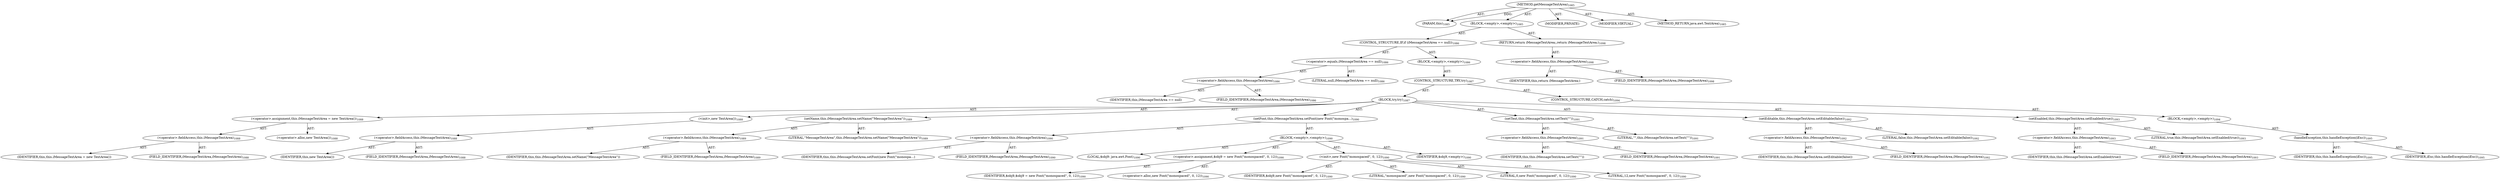 digraph "getMessageTextArea" {  
"111669149755" [label = <(METHOD,getMessageTextArea)<SUB>1085</SUB>> ]
"115964117040" [label = <(PARAM,this)<SUB>1085</SUB>> ]
"25769803983" [label = <(BLOCK,&lt;empty&gt;,&lt;empty&gt;)<SUB>1085</SUB>> ]
"47244640395" [label = <(CONTROL_STRUCTURE,IF,if (iMessageTextArea == null))<SUB>1086</SUB>> ]
"30064772220" [label = <(&lt;operator&gt;.equals,iMessageTextArea == null)<SUB>1086</SUB>> ]
"30064772221" [label = <(&lt;operator&gt;.fieldAccess,this.iMessageTextArea)<SUB>1086</SUB>> ]
"68719477466" [label = <(IDENTIFIER,this,iMessageTextArea == null)> ]
"55834575261" [label = <(FIELD_IDENTIFIER,iMessageTextArea,iMessageTextArea)<SUB>1086</SUB>> ]
"90194313463" [label = <(LITERAL,null,iMessageTextArea == null)<SUB>1086</SUB>> ]
"25769803984" [label = <(BLOCK,&lt;empty&gt;,&lt;empty&gt;)<SUB>1086</SUB>> ]
"47244640396" [label = <(CONTROL_STRUCTURE,TRY,try)<SUB>1087</SUB>> ]
"25769803985" [label = <(BLOCK,try,try)<SUB>1087</SUB>> ]
"30064772222" [label = <(&lt;operator&gt;.assignment,this.iMessageTextArea = new TextArea())<SUB>1088</SUB>> ]
"30064772223" [label = <(&lt;operator&gt;.fieldAccess,this.iMessageTextArea)<SUB>1088</SUB>> ]
"68719477467" [label = <(IDENTIFIER,this,this.iMessageTextArea = new TextArea())> ]
"55834575262" [label = <(FIELD_IDENTIFIER,iMessageTextArea,iMessageTextArea)<SUB>1088</SUB>> ]
"30064772224" [label = <(&lt;operator&gt;.alloc,new TextArea())<SUB>1088</SUB>> ]
"30064772225" [label = <(&lt;init&gt;,new TextArea())<SUB>1088</SUB>> ]
"30064772226" [label = <(&lt;operator&gt;.fieldAccess,this.iMessageTextArea)<SUB>1088</SUB>> ]
"68719477468" [label = <(IDENTIFIER,this,new TextArea())> ]
"55834575263" [label = <(FIELD_IDENTIFIER,iMessageTextArea,iMessageTextArea)<SUB>1088</SUB>> ]
"30064772227" [label = <(setName,this.iMessageTextArea.setName(&quot;MessageTextArea&quot;))<SUB>1089</SUB>> ]
"30064772228" [label = <(&lt;operator&gt;.fieldAccess,this.iMessageTextArea)<SUB>1089</SUB>> ]
"68719477469" [label = <(IDENTIFIER,this,this.iMessageTextArea.setName(&quot;MessageTextArea&quot;))> ]
"55834575264" [label = <(FIELD_IDENTIFIER,iMessageTextArea,iMessageTextArea)<SUB>1089</SUB>> ]
"90194313464" [label = <(LITERAL,&quot;MessageTextArea&quot;,this.iMessageTextArea.setName(&quot;MessageTextArea&quot;))<SUB>1089</SUB>> ]
"30064772229" [label = <(setFont,this.iMessageTextArea.setFont(new Font(&quot;monospa...)<SUB>1090</SUB>> ]
"30064772230" [label = <(&lt;operator&gt;.fieldAccess,this.iMessageTextArea)<SUB>1090</SUB>> ]
"68719477470" [label = <(IDENTIFIER,this,this.iMessageTextArea.setFont(new Font(&quot;monospa...)> ]
"55834575265" [label = <(FIELD_IDENTIFIER,iMessageTextArea,iMessageTextArea)<SUB>1090</SUB>> ]
"25769803986" [label = <(BLOCK,&lt;empty&gt;,&lt;empty&gt;)<SUB>1090</SUB>> ]
"94489280530" [label = <(LOCAL,$obj9: java.awt.Font)<SUB>1090</SUB>> ]
"30064772231" [label = <(&lt;operator&gt;.assignment,$obj9 = new Font(&quot;monospaced&quot;, 0, 12))<SUB>1090</SUB>> ]
"68719477471" [label = <(IDENTIFIER,$obj9,$obj9 = new Font(&quot;monospaced&quot;, 0, 12))<SUB>1090</SUB>> ]
"30064772232" [label = <(&lt;operator&gt;.alloc,new Font(&quot;monospaced&quot;, 0, 12))<SUB>1090</SUB>> ]
"30064772233" [label = <(&lt;init&gt;,new Font(&quot;monospaced&quot;, 0, 12))<SUB>1090</SUB>> ]
"68719477472" [label = <(IDENTIFIER,$obj9,new Font(&quot;monospaced&quot;, 0, 12))<SUB>1090</SUB>> ]
"90194313465" [label = <(LITERAL,&quot;monospaced&quot;,new Font(&quot;monospaced&quot;, 0, 12))<SUB>1090</SUB>> ]
"90194313466" [label = <(LITERAL,0,new Font(&quot;monospaced&quot;, 0, 12))<SUB>1090</SUB>> ]
"90194313467" [label = <(LITERAL,12,new Font(&quot;monospaced&quot;, 0, 12))<SUB>1090</SUB>> ]
"68719477473" [label = <(IDENTIFIER,$obj9,&lt;empty&gt;)<SUB>1090</SUB>> ]
"30064772234" [label = <(setText,this.iMessageTextArea.setText(&quot;&quot;))<SUB>1091</SUB>> ]
"30064772235" [label = <(&lt;operator&gt;.fieldAccess,this.iMessageTextArea)<SUB>1091</SUB>> ]
"68719477474" [label = <(IDENTIFIER,this,this.iMessageTextArea.setText(&quot;&quot;))> ]
"55834575266" [label = <(FIELD_IDENTIFIER,iMessageTextArea,iMessageTextArea)<SUB>1091</SUB>> ]
"90194313468" [label = <(LITERAL,&quot;&quot;,this.iMessageTextArea.setText(&quot;&quot;))<SUB>1091</SUB>> ]
"30064772236" [label = <(setEditable,this.iMessageTextArea.setEditable(false))<SUB>1092</SUB>> ]
"30064772237" [label = <(&lt;operator&gt;.fieldAccess,this.iMessageTextArea)<SUB>1092</SUB>> ]
"68719477475" [label = <(IDENTIFIER,this,this.iMessageTextArea.setEditable(false))> ]
"55834575267" [label = <(FIELD_IDENTIFIER,iMessageTextArea,iMessageTextArea)<SUB>1092</SUB>> ]
"90194313469" [label = <(LITERAL,false,this.iMessageTextArea.setEditable(false))<SUB>1092</SUB>> ]
"30064772238" [label = <(setEnabled,this.iMessageTextArea.setEnabled(true))<SUB>1093</SUB>> ]
"30064772239" [label = <(&lt;operator&gt;.fieldAccess,this.iMessageTextArea)<SUB>1093</SUB>> ]
"68719477476" [label = <(IDENTIFIER,this,this.iMessageTextArea.setEnabled(true))> ]
"55834575268" [label = <(FIELD_IDENTIFIER,iMessageTextArea,iMessageTextArea)<SUB>1093</SUB>> ]
"90194313470" [label = <(LITERAL,true,this.iMessageTextArea.setEnabled(true))<SUB>1093</SUB>> ]
"47244640397" [label = <(CONTROL_STRUCTURE,CATCH,catch)<SUB>1094</SUB>> ]
"25769803987" [label = <(BLOCK,&lt;empty&gt;,&lt;empty&gt;)<SUB>1094</SUB>> ]
"30064772240" [label = <(handleException,this.handleException(iExc))<SUB>1095</SUB>> ]
"68719476908" [label = <(IDENTIFIER,this,this.handleException(iExc))<SUB>1095</SUB>> ]
"68719477477" [label = <(IDENTIFIER,iExc,this.handleException(iExc))<SUB>1095</SUB>> ]
"146028888095" [label = <(RETURN,return iMessageTextArea;,return iMessageTextArea;)<SUB>1098</SUB>> ]
"30064772241" [label = <(&lt;operator&gt;.fieldAccess,this.iMessageTextArea)<SUB>1098</SUB>> ]
"68719477478" [label = <(IDENTIFIER,this,return iMessageTextArea;)> ]
"55834575269" [label = <(FIELD_IDENTIFIER,iMessageTextArea,iMessageTextArea)<SUB>1098</SUB>> ]
"133143986340" [label = <(MODIFIER,PRIVATE)> ]
"133143986341" [label = <(MODIFIER,VIRTUAL)> ]
"128849018939" [label = <(METHOD_RETURN,java.awt.TextArea)<SUB>1085</SUB>> ]
  "111669149755" -> "115964117040"  [ label = "AST: "] 
  "111669149755" -> "25769803983"  [ label = "AST: "] 
  "111669149755" -> "133143986340"  [ label = "AST: "] 
  "111669149755" -> "133143986341"  [ label = "AST: "] 
  "111669149755" -> "128849018939"  [ label = "AST: "] 
  "25769803983" -> "47244640395"  [ label = "AST: "] 
  "25769803983" -> "146028888095"  [ label = "AST: "] 
  "47244640395" -> "30064772220"  [ label = "AST: "] 
  "47244640395" -> "25769803984"  [ label = "AST: "] 
  "30064772220" -> "30064772221"  [ label = "AST: "] 
  "30064772220" -> "90194313463"  [ label = "AST: "] 
  "30064772221" -> "68719477466"  [ label = "AST: "] 
  "30064772221" -> "55834575261"  [ label = "AST: "] 
  "25769803984" -> "47244640396"  [ label = "AST: "] 
  "47244640396" -> "25769803985"  [ label = "AST: "] 
  "47244640396" -> "47244640397"  [ label = "AST: "] 
  "25769803985" -> "30064772222"  [ label = "AST: "] 
  "25769803985" -> "30064772225"  [ label = "AST: "] 
  "25769803985" -> "30064772227"  [ label = "AST: "] 
  "25769803985" -> "30064772229"  [ label = "AST: "] 
  "25769803985" -> "30064772234"  [ label = "AST: "] 
  "25769803985" -> "30064772236"  [ label = "AST: "] 
  "25769803985" -> "30064772238"  [ label = "AST: "] 
  "30064772222" -> "30064772223"  [ label = "AST: "] 
  "30064772222" -> "30064772224"  [ label = "AST: "] 
  "30064772223" -> "68719477467"  [ label = "AST: "] 
  "30064772223" -> "55834575262"  [ label = "AST: "] 
  "30064772225" -> "30064772226"  [ label = "AST: "] 
  "30064772226" -> "68719477468"  [ label = "AST: "] 
  "30064772226" -> "55834575263"  [ label = "AST: "] 
  "30064772227" -> "30064772228"  [ label = "AST: "] 
  "30064772227" -> "90194313464"  [ label = "AST: "] 
  "30064772228" -> "68719477469"  [ label = "AST: "] 
  "30064772228" -> "55834575264"  [ label = "AST: "] 
  "30064772229" -> "30064772230"  [ label = "AST: "] 
  "30064772229" -> "25769803986"  [ label = "AST: "] 
  "30064772230" -> "68719477470"  [ label = "AST: "] 
  "30064772230" -> "55834575265"  [ label = "AST: "] 
  "25769803986" -> "94489280530"  [ label = "AST: "] 
  "25769803986" -> "30064772231"  [ label = "AST: "] 
  "25769803986" -> "30064772233"  [ label = "AST: "] 
  "25769803986" -> "68719477473"  [ label = "AST: "] 
  "30064772231" -> "68719477471"  [ label = "AST: "] 
  "30064772231" -> "30064772232"  [ label = "AST: "] 
  "30064772233" -> "68719477472"  [ label = "AST: "] 
  "30064772233" -> "90194313465"  [ label = "AST: "] 
  "30064772233" -> "90194313466"  [ label = "AST: "] 
  "30064772233" -> "90194313467"  [ label = "AST: "] 
  "30064772234" -> "30064772235"  [ label = "AST: "] 
  "30064772234" -> "90194313468"  [ label = "AST: "] 
  "30064772235" -> "68719477474"  [ label = "AST: "] 
  "30064772235" -> "55834575266"  [ label = "AST: "] 
  "30064772236" -> "30064772237"  [ label = "AST: "] 
  "30064772236" -> "90194313469"  [ label = "AST: "] 
  "30064772237" -> "68719477475"  [ label = "AST: "] 
  "30064772237" -> "55834575267"  [ label = "AST: "] 
  "30064772238" -> "30064772239"  [ label = "AST: "] 
  "30064772238" -> "90194313470"  [ label = "AST: "] 
  "30064772239" -> "68719477476"  [ label = "AST: "] 
  "30064772239" -> "55834575268"  [ label = "AST: "] 
  "47244640397" -> "25769803987"  [ label = "AST: "] 
  "25769803987" -> "30064772240"  [ label = "AST: "] 
  "30064772240" -> "68719476908"  [ label = "AST: "] 
  "30064772240" -> "68719477477"  [ label = "AST: "] 
  "146028888095" -> "30064772241"  [ label = "AST: "] 
  "30064772241" -> "68719477478"  [ label = "AST: "] 
  "30064772241" -> "55834575269"  [ label = "AST: "] 
  "111669149755" -> "115964117040"  [ label = "DDG: "] 
}
